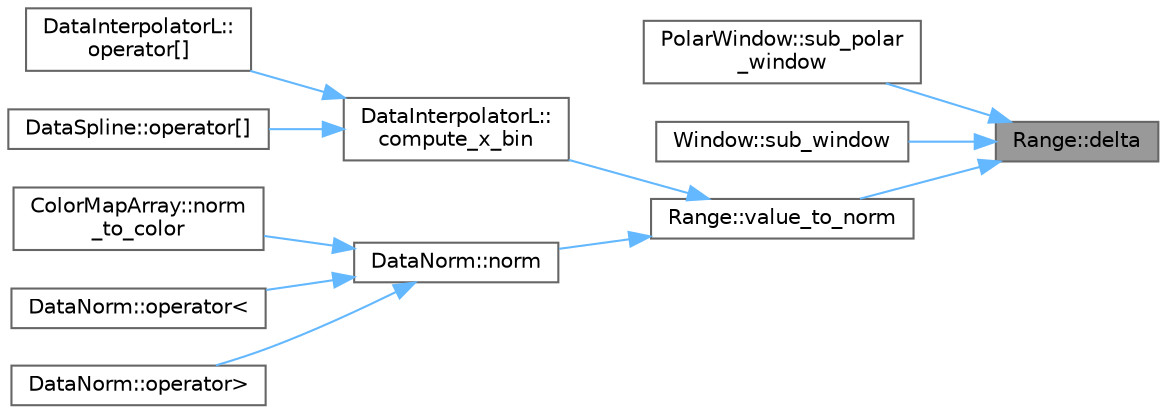 digraph "Range::delta"
{
 // LATEX_PDF_SIZE
  bgcolor="transparent";
  edge [fontname=Helvetica,fontsize=10,labelfontname=Helvetica,labelfontsize=10];
  node [fontname=Helvetica,fontsize=10,shape=box,height=0.2,width=0.4];
  rankdir="RL";
  Node1 [label="Range::delta",height=0.2,width=0.4,color="gray40", fillcolor="grey60", style="filled", fontcolor="black",tooltip="Return the difference between the higher and the lower limits."];
  Node1 -> Node2 [dir="back",color="steelblue1",style="solid"];
  Node2 [label="PolarWindow::sub_polar\l_window",height=0.2,width=0.4,color="grey40", fillcolor="white", style="filled",URL="$class_polar_window.html#a2ab1126e987580b26b7057bd86126a5a",tooltip=" "];
  Node1 -> Node3 [dir="back",color="steelblue1",style="solid"];
  Node3 [label="Window::sub_window",height=0.2,width=0.4,color="grey40", fillcolor="white", style="filled",URL="$class_window.html#a6e76fbafc94563faafb3f764986e964b",tooltip=" "];
  Node1 -> Node4 [dir="back",color="steelblue1",style="solid"];
  Node4 [label="Range::value_to_norm",height=0.2,width=0.4,color="grey40", fillcolor="white", style="filled",URL="$class_range.html#a3326d0ef82f3cadb994a9fac09a54d20",tooltip="Map a given value to a normalized number."];
  Node4 -> Node5 [dir="back",color="steelblue1",style="solid"];
  Node5 [label="DataInterpolatorL::\lcompute_x_bin",height=0.2,width=0.4,color="grey40", fillcolor="white", style="filled",URL="$class_data_interpolator_l.html#ac73039841439c687f8f0cb780dcbe7bc",tooltip=" "];
  Node5 -> Node6 [dir="back",color="steelblue1",style="solid"];
  Node6 [label="DataInterpolatorL::\loperator[]",height=0.2,width=0.4,color="grey40", fillcolor="white", style="filled",URL="$class_data_interpolator_l.html#a863c91db9429ad0ded7d9b6ec8767431",tooltip="Return a data point."];
  Node5 -> Node7 [dir="back",color="steelblue1",style="solid"];
  Node7 [label="DataSpline::operator[]",height=0.2,width=0.4,color="grey40", fillcolor="white", style="filled",URL="$class_data_spline.html#a0bd1f6ec0dcbc1aa28e15d8e6237ce6f",tooltip="Return a data point."];
  Node4 -> Node8 [dir="back",color="steelblue1",style="solid"];
  Node8 [label="DataNorm::norm",height=0.2,width=0.4,color="grey40", fillcolor="white", style="filled",URL="$class_data_norm.html#aa3d26d24250db108853a4bcf62fe1926",tooltip=" "];
  Node8 -> Node9 [dir="back",color="steelblue1",style="solid"];
  Node9 [label="ColorMapArray::norm\l_to_color",height=0.2,width=0.4,color="grey40", fillcolor="white", style="filled",URL="$class_color_map_array.html#ad38ac3a8dea9c006486ca8b425b7a4e7",tooltip="Translate a DataNorm object into a R5G6B5 color according to the Color Map."];
  Node8 -> Node10 [dir="back",color="steelblue1",style="solid"];
  Node10 [label="DataNorm::operator\<",height=0.2,width=0.4,color="grey40", fillcolor="white", style="filled",URL="$class_data_norm.html#a04748d9b102a55ae2c1ad503cafdc686",tooltip=" "];
  Node8 -> Node11 [dir="back",color="steelblue1",style="solid"];
  Node11 [label="DataNorm::operator\>",height=0.2,width=0.4,color="grey40", fillcolor="white", style="filled",URL="$class_data_norm.html#af8bf6f513640a4e61177d413c4effc79",tooltip=" "];
}
